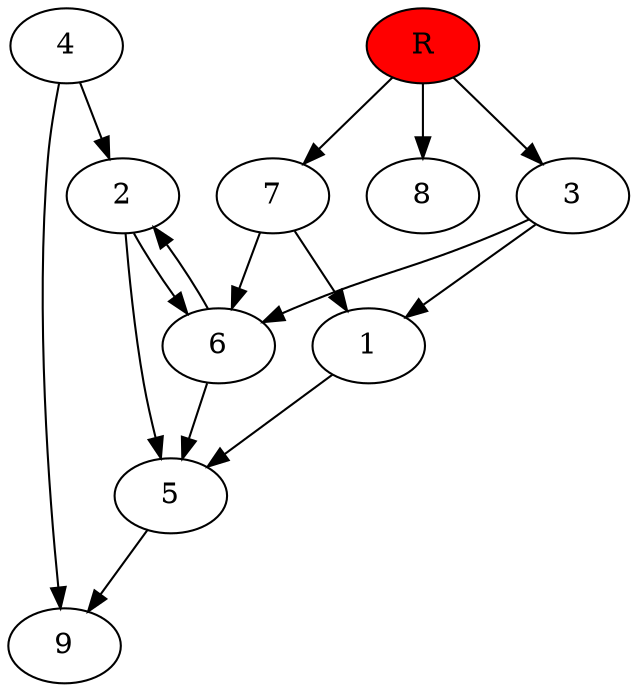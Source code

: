 digraph prb27330 {
	1
	2
	3
	4
	5
	6
	7
	8
	R [fillcolor="#ff0000" style=filled]
	1 -> 5
	2 -> 5
	2 -> 6
	3 -> 1
	3 -> 6
	4 -> 2
	4 -> 9
	5 -> 9
	6 -> 2
	6 -> 5
	7 -> 1
	7 -> 6
	R -> 3
	R -> 7
	R -> 8
}
